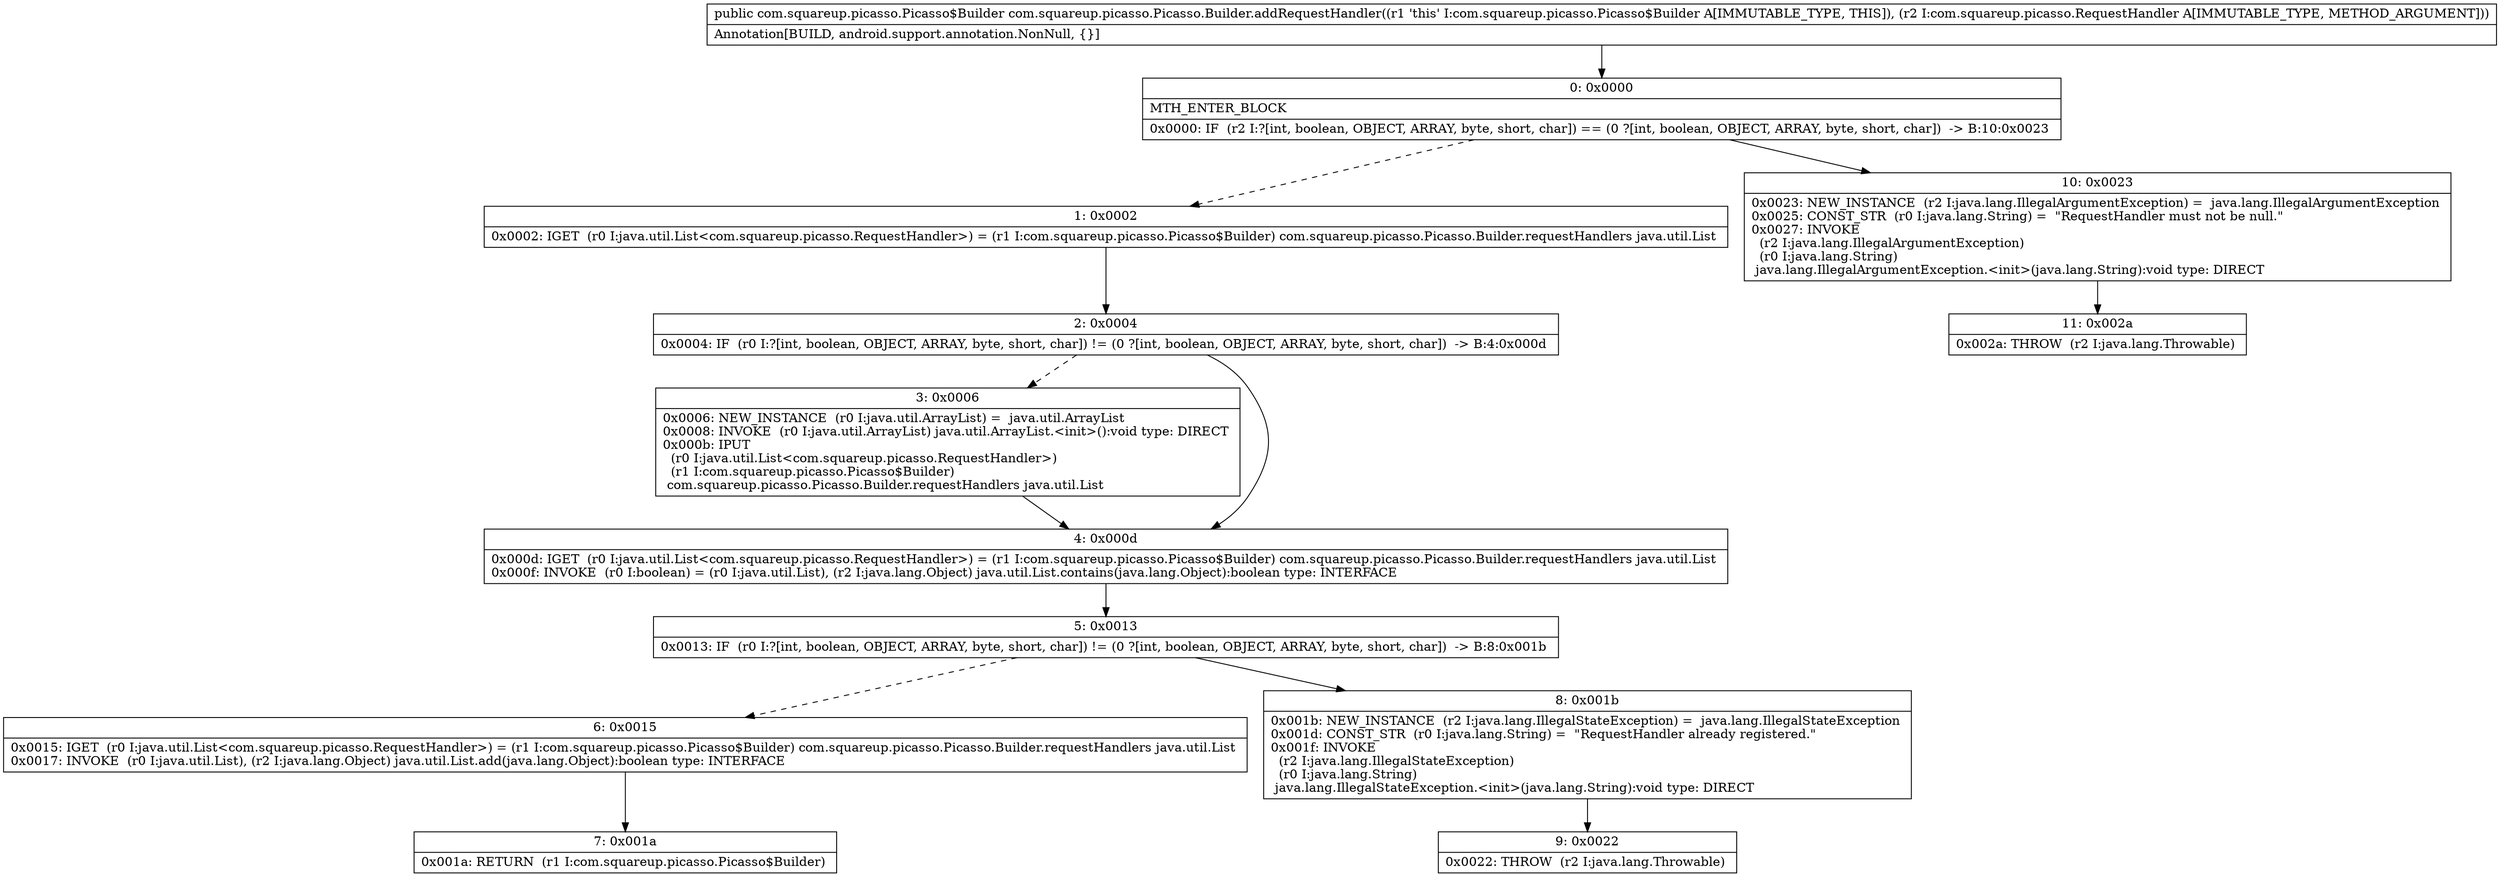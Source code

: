 digraph "CFG forcom.squareup.picasso.Picasso.Builder.addRequestHandler(Lcom\/squareup\/picasso\/RequestHandler;)Lcom\/squareup\/picasso\/Picasso$Builder;" {
Node_0 [shape=record,label="{0\:\ 0x0000|MTH_ENTER_BLOCK\l|0x0000: IF  (r2 I:?[int, boolean, OBJECT, ARRAY, byte, short, char]) == (0 ?[int, boolean, OBJECT, ARRAY, byte, short, char])  \-\> B:10:0x0023 \l}"];
Node_1 [shape=record,label="{1\:\ 0x0002|0x0002: IGET  (r0 I:java.util.List\<com.squareup.picasso.RequestHandler\>) = (r1 I:com.squareup.picasso.Picasso$Builder) com.squareup.picasso.Picasso.Builder.requestHandlers java.util.List \l}"];
Node_2 [shape=record,label="{2\:\ 0x0004|0x0004: IF  (r0 I:?[int, boolean, OBJECT, ARRAY, byte, short, char]) != (0 ?[int, boolean, OBJECT, ARRAY, byte, short, char])  \-\> B:4:0x000d \l}"];
Node_3 [shape=record,label="{3\:\ 0x0006|0x0006: NEW_INSTANCE  (r0 I:java.util.ArrayList) =  java.util.ArrayList \l0x0008: INVOKE  (r0 I:java.util.ArrayList) java.util.ArrayList.\<init\>():void type: DIRECT \l0x000b: IPUT  \l  (r0 I:java.util.List\<com.squareup.picasso.RequestHandler\>)\l  (r1 I:com.squareup.picasso.Picasso$Builder)\l com.squareup.picasso.Picasso.Builder.requestHandlers java.util.List \l}"];
Node_4 [shape=record,label="{4\:\ 0x000d|0x000d: IGET  (r0 I:java.util.List\<com.squareup.picasso.RequestHandler\>) = (r1 I:com.squareup.picasso.Picasso$Builder) com.squareup.picasso.Picasso.Builder.requestHandlers java.util.List \l0x000f: INVOKE  (r0 I:boolean) = (r0 I:java.util.List), (r2 I:java.lang.Object) java.util.List.contains(java.lang.Object):boolean type: INTERFACE \l}"];
Node_5 [shape=record,label="{5\:\ 0x0013|0x0013: IF  (r0 I:?[int, boolean, OBJECT, ARRAY, byte, short, char]) != (0 ?[int, boolean, OBJECT, ARRAY, byte, short, char])  \-\> B:8:0x001b \l}"];
Node_6 [shape=record,label="{6\:\ 0x0015|0x0015: IGET  (r0 I:java.util.List\<com.squareup.picasso.RequestHandler\>) = (r1 I:com.squareup.picasso.Picasso$Builder) com.squareup.picasso.Picasso.Builder.requestHandlers java.util.List \l0x0017: INVOKE  (r0 I:java.util.List), (r2 I:java.lang.Object) java.util.List.add(java.lang.Object):boolean type: INTERFACE \l}"];
Node_7 [shape=record,label="{7\:\ 0x001a|0x001a: RETURN  (r1 I:com.squareup.picasso.Picasso$Builder) \l}"];
Node_8 [shape=record,label="{8\:\ 0x001b|0x001b: NEW_INSTANCE  (r2 I:java.lang.IllegalStateException) =  java.lang.IllegalStateException \l0x001d: CONST_STR  (r0 I:java.lang.String) =  \"RequestHandler already registered.\" \l0x001f: INVOKE  \l  (r2 I:java.lang.IllegalStateException)\l  (r0 I:java.lang.String)\l java.lang.IllegalStateException.\<init\>(java.lang.String):void type: DIRECT \l}"];
Node_9 [shape=record,label="{9\:\ 0x0022|0x0022: THROW  (r2 I:java.lang.Throwable) \l}"];
Node_10 [shape=record,label="{10\:\ 0x0023|0x0023: NEW_INSTANCE  (r2 I:java.lang.IllegalArgumentException) =  java.lang.IllegalArgumentException \l0x0025: CONST_STR  (r0 I:java.lang.String) =  \"RequestHandler must not be null.\" \l0x0027: INVOKE  \l  (r2 I:java.lang.IllegalArgumentException)\l  (r0 I:java.lang.String)\l java.lang.IllegalArgumentException.\<init\>(java.lang.String):void type: DIRECT \l}"];
Node_11 [shape=record,label="{11\:\ 0x002a|0x002a: THROW  (r2 I:java.lang.Throwable) \l}"];
MethodNode[shape=record,label="{public com.squareup.picasso.Picasso$Builder com.squareup.picasso.Picasso.Builder.addRequestHandler((r1 'this' I:com.squareup.picasso.Picasso$Builder A[IMMUTABLE_TYPE, THIS]), (r2 I:com.squareup.picasso.RequestHandler A[IMMUTABLE_TYPE, METHOD_ARGUMENT]))  | Annotation[BUILD, android.support.annotation.NonNull, \{\}]\l}"];
MethodNode -> Node_0;
Node_0 -> Node_1[style=dashed];
Node_0 -> Node_10;
Node_1 -> Node_2;
Node_2 -> Node_3[style=dashed];
Node_2 -> Node_4;
Node_3 -> Node_4;
Node_4 -> Node_5;
Node_5 -> Node_6[style=dashed];
Node_5 -> Node_8;
Node_6 -> Node_7;
Node_8 -> Node_9;
Node_10 -> Node_11;
}

